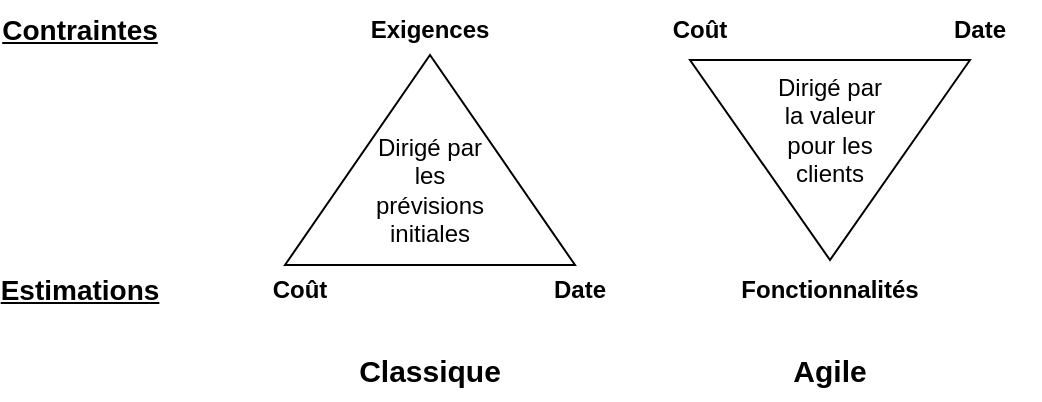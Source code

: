 <mxfile version="20.3.0" type="device"><diagram id="YumkVqwEWJhPXkcdFaCD" name="Page-1"><mxGraphModel dx="786" dy="507" grid="1" gridSize="10" guides="1" tooltips="1" connect="1" arrows="1" fold="1" page="1" pageScale="1" pageWidth="827" pageHeight="1169" math="0" shadow="0"><root><mxCell id="0"/><mxCell id="1" parent="0"/><mxCell id="QTot_NMF5ISJgyxdShcE-1" value="&lt;b style=&quot;font-size: 14px;&quot;&gt;Contraintes&lt;/b&gt;" style="text;html=1;strokeColor=none;fillColor=none;align=center;verticalAlign=middle;whiteSpace=wrap;rounded=0;fontSize=14;fontStyle=4" vertex="1" parent="1"><mxGeometry x="360" y="240" width="60" height="30" as="geometry"/></mxCell><mxCell id="QTot_NMF5ISJgyxdShcE-2" value="&lt;b style=&quot;font-size: 14px;&quot;&gt;Estimations&lt;br style=&quot;font-size: 14px;&quot;&gt;&lt;/b&gt;" style="text;html=1;strokeColor=none;fillColor=none;align=center;verticalAlign=middle;whiteSpace=wrap;rounded=0;fontStyle=4;fontSize=14;" vertex="1" parent="1"><mxGeometry x="360" y="370" width="60" height="30" as="geometry"/></mxCell><mxCell id="QTot_NMF5ISJgyxdShcE-3" value="&lt;b&gt;Exigences&lt;/b&gt;" style="text;html=1;strokeColor=none;fillColor=none;align=center;verticalAlign=middle;whiteSpace=wrap;rounded=0;" vertex="1" parent="1"><mxGeometry x="535" y="240" width="60" height="30" as="geometry"/></mxCell><mxCell id="QTot_NMF5ISJgyxdShcE-4" value="&lt;b&gt;Coût&lt;/b&gt;" style="text;html=1;strokeColor=none;fillColor=none;align=center;verticalAlign=middle;whiteSpace=wrap;rounded=0;" vertex="1" parent="1"><mxGeometry x="470" y="370" width="60" height="30" as="geometry"/></mxCell><mxCell id="QTot_NMF5ISJgyxdShcE-5" value="&lt;b&gt;Date&lt;/b&gt;" style="text;html=1;strokeColor=none;fillColor=none;align=center;verticalAlign=middle;whiteSpace=wrap;rounded=0;" vertex="1" parent="1"><mxGeometry x="610" y="370" width="60" height="30" as="geometry"/></mxCell><mxCell id="QTot_NMF5ISJgyxdShcE-7" value="" style="triangle;whiteSpace=wrap;html=1;rotation=-90;textDirection=ltr;" vertex="1" parent="1"><mxGeometry x="512.5" y="247.5" width="105" height="145" as="geometry"/></mxCell><mxCell id="QTot_NMF5ISJgyxdShcE-9" value="&lt;span style=&quot;background-color: rgb(255, 255, 255);&quot;&gt;Dirigé par les prévisions initiales&lt;/span&gt;" style="text;html=1;strokeColor=none;fillColor=none;align=center;verticalAlign=middle;whiteSpace=wrap;rounded=0;" vertex="1" parent="1"><mxGeometry x="535" y="320" width="60" height="30" as="geometry"/></mxCell><mxCell id="QTot_NMF5ISJgyxdShcE-10" value="&lt;b&gt;Fonctionnalités&lt;/b&gt;" style="text;html=1;strokeColor=none;fillColor=none;align=center;verticalAlign=middle;whiteSpace=wrap;rounded=0;" vertex="1" parent="1"><mxGeometry x="735" y="370" width="60" height="30" as="geometry"/></mxCell><mxCell id="QTot_NMF5ISJgyxdShcE-11" value="&lt;b&gt;Coût&lt;/b&gt;" style="text;html=1;strokeColor=none;fillColor=none;align=center;verticalAlign=middle;whiteSpace=wrap;rounded=0;" vertex="1" parent="1"><mxGeometry x="670" y="240" width="60" height="30" as="geometry"/></mxCell><mxCell id="QTot_NMF5ISJgyxdShcE-12" value="&lt;b&gt;Date&lt;/b&gt;" style="text;html=1;strokeColor=none;fillColor=none;align=center;verticalAlign=middle;whiteSpace=wrap;rounded=0;" vertex="1" parent="1"><mxGeometry x="810" y="240" width="60" height="30" as="geometry"/></mxCell><mxCell id="QTot_NMF5ISJgyxdShcE-13" value="" style="triangle;whiteSpace=wrap;html=1;rotation=90;textDirection=ltr;" vertex="1" parent="1"><mxGeometry x="715" y="250" width="100" height="140" as="geometry"/></mxCell><mxCell id="QTot_NMF5ISJgyxdShcE-14" value="&lt;span style=&quot;background-color: rgb(255, 255, 255);&quot;&gt;Dirigé par la valeur pour les clients&lt;/span&gt;" style="text;html=1;strokeColor=none;fillColor=none;align=center;verticalAlign=middle;whiteSpace=wrap;rounded=0;" vertex="1" parent="1"><mxGeometry x="735" y="290" width="60" height="30" as="geometry"/></mxCell><mxCell id="QTot_NMF5ISJgyxdShcE-17" value="&lt;b style=&quot;font-size: 15px;&quot;&gt;Classique&lt;/b&gt;" style="text;html=1;strokeColor=none;fillColor=none;align=center;verticalAlign=middle;whiteSpace=wrap;rounded=0;fontSize=15;" vertex="1" parent="1"><mxGeometry x="535" y="410" width="60" height="30" as="geometry"/></mxCell><mxCell id="QTot_NMF5ISJgyxdShcE-18" value="&lt;b style=&quot;font-size: 15px;&quot;&gt;Agile&lt;/b&gt;" style="text;html=1;strokeColor=none;fillColor=none;align=center;verticalAlign=middle;whiteSpace=wrap;rounded=0;fontSize=15;" vertex="1" parent="1"><mxGeometry x="735" y="410" width="60" height="30" as="geometry"/></mxCell></root></mxGraphModel></diagram></mxfile>